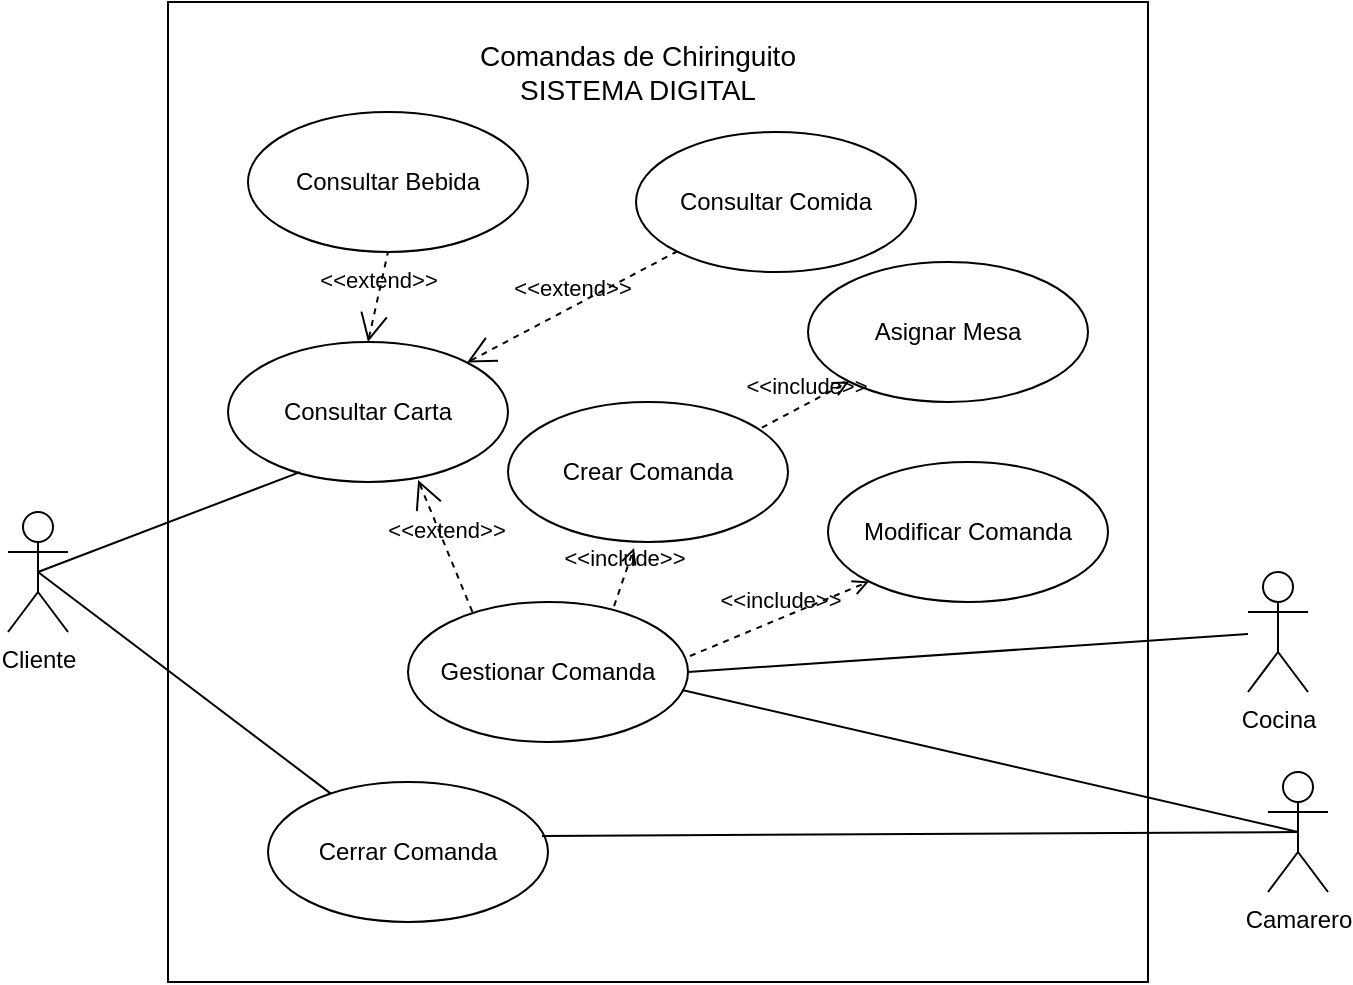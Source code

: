 <mxfile version="13.9.9" type="device"><diagram id="GO0JvI-3m9M28sP-3u7t" name="Página-1"><mxGraphModel dx="846" dy="534" grid="1" gridSize="10" guides="1" tooltips="1" connect="1" arrows="1" fold="1" page="1" pageScale="1" pageWidth="827" pageHeight="1169" math="0" shadow="0"><root><mxCell id="0"/><mxCell id="1" parent="0"/><mxCell id="p7IRvp1yZmwKoXd1VNHP-20" value="" style="group" parent="1" vertex="1" connectable="0"><mxGeometry x="200" y="155" width="470" height="350" as="geometry"/></mxCell><mxCell id="p7IRvp1yZmwKoXd1VNHP-21" value="" style="rounded=0;whiteSpace=wrap;html=1;fillColor=none;" parent="p7IRvp1yZmwKoXd1VNHP-20" vertex="1"><mxGeometry x="-20" y="-140" width="490" height="490" as="geometry"/></mxCell><mxCell id="p7IRvp1yZmwKoXd1VNHP-23" value="Gestionar Comanda" style="ellipse;whiteSpace=wrap;html=1;" parent="p7IRvp1yZmwKoXd1VNHP-20" vertex="1"><mxGeometry x="100" y="160" width="140" height="70" as="geometry"/></mxCell><mxCell id="p7IRvp1yZmwKoXd1VNHP-24" value="Modificar Comanda" style="ellipse;whiteSpace=wrap;html=1;" parent="p7IRvp1yZmwKoXd1VNHP-20" vertex="1"><mxGeometry x="310" y="90" width="140" height="70" as="geometry"/></mxCell><mxCell id="p7IRvp1yZmwKoXd1VNHP-25" value="Cerrar Comanda" style="ellipse;whiteSpace=wrap;html=1;" parent="p7IRvp1yZmwKoXd1VNHP-20" vertex="1"><mxGeometry x="30" y="250" width="140" height="70" as="geometry"/></mxCell><mxCell id="p7IRvp1yZmwKoXd1VNHP-34" value="Crear Comanda" style="ellipse;whiteSpace=wrap;html=1;" parent="p7IRvp1yZmwKoXd1VNHP-20" vertex="1"><mxGeometry x="150" y="60" width="140" height="70" as="geometry"/></mxCell><mxCell id="p7IRvp1yZmwKoXd1VNHP-39" value="&amp;lt;&amp;lt;include&amp;gt;&amp;gt;" style="edgeStyle=none;html=1;endArrow=open;verticalAlign=bottom;dashed=1;labelBackgroundColor=none;entryX=0;entryY=1;entryDx=0;entryDy=0;exitX=1.007;exitY=0.386;exitDx=0;exitDy=0;exitPerimeter=0;" parent="p7IRvp1yZmwKoXd1VNHP-20" source="p7IRvp1yZmwKoXd1VNHP-23" target="p7IRvp1yZmwKoXd1VNHP-24" edge="1"><mxGeometry width="160" relative="1" as="geometry"><mxPoint x="120" y="150" as="sourcePoint"/><mxPoint x="280" y="150" as="targetPoint"/></mxGeometry></mxCell><mxCell id="p7IRvp1yZmwKoXd1VNHP-40" value="&amp;lt;&amp;lt;include&amp;gt;&amp;gt;" style="edgeStyle=none;html=1;endArrow=open;verticalAlign=bottom;dashed=1;labelBackgroundColor=none;entryX=0.45;entryY=1.043;entryDx=0;entryDy=0;exitX=0.736;exitY=0.029;exitDx=0;exitDy=0;exitPerimeter=0;entryPerimeter=0;" parent="p7IRvp1yZmwKoXd1VNHP-20" source="p7IRvp1yZmwKoXd1VNHP-23" target="p7IRvp1yZmwKoXd1VNHP-34" edge="1"><mxGeometry width="160" relative="1" as="geometry"><mxPoint x="120" y="150" as="sourcePoint"/><mxPoint x="280" y="150" as="targetPoint"/></mxGeometry></mxCell><mxCell id="p7IRvp1yZmwKoXd1VNHP-41" value="Consultar Carta" style="ellipse;whiteSpace=wrap;html=1;" parent="p7IRvp1yZmwKoXd1VNHP-20" vertex="1"><mxGeometry x="10" y="30" width="140" height="70" as="geometry"/></mxCell><mxCell id="p7IRvp1yZmwKoXd1VNHP-43" value="&amp;lt;&amp;lt;extend&amp;gt;&amp;gt;" style="edgeStyle=none;html=1;startArrow=open;endArrow=none;startSize=12;verticalAlign=bottom;dashed=1;labelBackgroundColor=none;entryX=0.236;entryY=0.1;entryDx=0;entryDy=0;entryPerimeter=0;exitX=0.679;exitY=0.986;exitDx=0;exitDy=0;exitPerimeter=0;" parent="p7IRvp1yZmwKoXd1VNHP-20" source="p7IRvp1yZmwKoXd1VNHP-41" target="p7IRvp1yZmwKoXd1VNHP-23" edge="1"><mxGeometry width="160" relative="1" as="geometry"><mxPoint x="170" y="166.406" as="sourcePoint"/><mxPoint x="249.692" y="110" as="targetPoint"/></mxGeometry></mxCell><mxCell id="p7IRvp1yZmwKoXd1VNHP-67" value="Asignar Mesa" style="ellipse;whiteSpace=wrap;html=1;" parent="p7IRvp1yZmwKoXd1VNHP-20" vertex="1"><mxGeometry x="300" y="-10" width="140" height="70" as="geometry"/></mxCell><mxCell id="p7IRvp1yZmwKoXd1VNHP-68" value="&amp;lt;&amp;lt;include&amp;gt;&amp;gt;" style="edgeStyle=none;html=1;endArrow=open;verticalAlign=bottom;dashed=1;labelBackgroundColor=none;entryX=0;entryY=1;entryDx=0;entryDy=0;exitX=0.907;exitY=0.183;exitDx=0;exitDy=0;exitPerimeter=0;" parent="p7IRvp1yZmwKoXd1VNHP-20" source="p7IRvp1yZmwKoXd1VNHP-34" target="p7IRvp1yZmwKoXd1VNHP-67" edge="1"><mxGeometry width="160" relative="1" as="geometry"><mxPoint x="130" y="110" as="sourcePoint"/><mxPoint x="290" y="110" as="targetPoint"/></mxGeometry></mxCell><mxCell id="p7IRvp1yZmwKoXd1VNHP-26" value="Cliente" style="shape=umlActor;html=1;verticalLabelPosition=bottom;verticalAlign=top;align=center;" parent="1" vertex="1"><mxGeometry x="100" y="270" width="30" height="60" as="geometry"/></mxCell><mxCell id="p7IRvp1yZmwKoXd1VNHP-27" value="Camarero" style="shape=umlActor;html=1;verticalLabelPosition=bottom;verticalAlign=top;align=center;" parent="1" vertex="1"><mxGeometry x="730" y="400" width="30" height="60" as="geometry"/></mxCell><mxCell id="p7IRvp1yZmwKoXd1VNHP-28" value="" style="endArrow=none;html=1;strokeWidth=1;exitX=0.5;exitY=0.5;exitDx=0;exitDy=0;exitPerimeter=0;entryX=0.257;entryY=0.929;entryDx=0;entryDy=0;entryPerimeter=0;" parent="1" source="p7IRvp1yZmwKoXd1VNHP-26" target="p7IRvp1yZmwKoXd1VNHP-41" edge="1"><mxGeometry width="50" height="50" relative="1" as="geometry"><mxPoint x="370" y="400" as="sourcePoint"/><mxPoint x="340" y="266" as="targetPoint"/></mxGeometry></mxCell><mxCell id="p7IRvp1yZmwKoXd1VNHP-29" value="" style="endArrow=none;html=1;strokeWidth=1;entryX=0.5;entryY=0.5;entryDx=0;entryDy=0;entryPerimeter=0;exitX=0.979;exitY=0.629;exitDx=0;exitDy=0;exitPerimeter=0;" parent="1" source="p7IRvp1yZmwKoXd1VNHP-23" target="p7IRvp1yZmwKoXd1VNHP-27" edge="1"><mxGeometry width="50" height="50" relative="1" as="geometry"><mxPoint x="370" y="400" as="sourcePoint"/><mxPoint x="420" y="350" as="targetPoint"/></mxGeometry></mxCell><mxCell id="p7IRvp1yZmwKoXd1VNHP-44" value="" style="endArrow=none;html=1;strokeWidth=1;entryX=0.5;entryY=0.5;entryDx=0;entryDy=0;entryPerimeter=0;" parent="1" source="p7IRvp1yZmwKoXd1VNHP-25" target="p7IRvp1yZmwKoXd1VNHP-26" edge="1"><mxGeometry width="50" height="50" relative="1" as="geometry"><mxPoint x="370" y="330" as="sourcePoint"/><mxPoint x="420" y="280" as="targetPoint"/></mxGeometry></mxCell><mxCell id="p7IRvp1yZmwKoXd1VNHP-45" value="" style="endArrow=none;html=1;strokeWidth=1;entryX=0.5;entryY=0.5;entryDx=0;entryDy=0;entryPerimeter=0;exitX=0.979;exitY=0.386;exitDx=0;exitDy=0;exitPerimeter=0;" parent="1" source="p7IRvp1yZmwKoXd1VNHP-25" target="p7IRvp1yZmwKoXd1VNHP-27" edge="1"><mxGeometry width="50" height="50" relative="1" as="geometry"><mxPoint x="370" y="330" as="sourcePoint"/><mxPoint x="420" y="280" as="targetPoint"/></mxGeometry></mxCell><mxCell id="p7IRvp1yZmwKoXd1VNHP-65" value="Cocina" style="shape=umlActor;html=1;verticalLabelPosition=bottom;verticalAlign=top;align=center;" parent="1" vertex="1"><mxGeometry x="720" y="300" width="30" height="60" as="geometry"/></mxCell><mxCell id="p7IRvp1yZmwKoXd1VNHP-66" value="" style="endArrow=none;html=1;strokeWidth=1;" parent="1" edge="1" target="p7IRvp1yZmwKoXd1VNHP-65"><mxGeometry width="50" height="50" relative="1" as="geometry"><mxPoint x="440" y="350" as="sourcePoint"/><mxPoint x="725" y="250" as="targetPoint"/></mxGeometry></mxCell><mxCell id="p7IRvp1yZmwKoXd1VNHP-22" value="&lt;font style=&quot;font-size: 14px&quot;&gt;Comandas de Chiringuito&lt;br&gt;SISTEMA DIGITAL&lt;br&gt;&lt;/font&gt;" style="text;html=1;strokeColor=none;fillColor=none;align=center;verticalAlign=middle;whiteSpace=wrap;rounded=0;" parent="1" vertex="1"><mxGeometry x="325" y="30" width="180" height="40" as="geometry"/></mxCell><mxCell id="p7IRvp1yZmwKoXd1VNHP-54" value="Consultar Bebida" style="ellipse;whiteSpace=wrap;html=1;" parent="1" vertex="1"><mxGeometry x="220" y="70" width="140" height="70" as="geometry"/></mxCell><mxCell id="p7IRvp1yZmwKoXd1VNHP-53" value="Consultar Comida" style="ellipse;whiteSpace=wrap;html=1;" parent="1" vertex="1"><mxGeometry x="414" y="80" width="140" height="70" as="geometry"/></mxCell><mxCell id="p7IRvp1yZmwKoXd1VNHP-57" value="&amp;lt;&amp;lt;extend&amp;gt;&amp;gt;" style="edgeStyle=none;html=1;startArrow=open;endArrow=none;startSize=12;verticalAlign=bottom;dashed=1;labelBackgroundColor=none;exitX=0.5;exitY=0;exitDx=0;exitDy=0;entryX=0.5;entryY=1;entryDx=0;entryDy=0;" parent="1" source="p7IRvp1yZmwKoXd1VNHP-41" target="p7IRvp1yZmwKoXd1VNHP-54" edge="1"><mxGeometry width="160" relative="1" as="geometry"><mxPoint x="10" y="696.406" as="sourcePoint"/><mxPoint x="270" y="540" as="targetPoint"/></mxGeometry></mxCell><mxCell id="p7IRvp1yZmwKoXd1VNHP-55" value="&amp;lt;&amp;lt;extend&amp;gt;&amp;gt;" style="edgeStyle=none;html=1;startArrow=open;endArrow=none;startSize=12;verticalAlign=bottom;dashed=1;labelBackgroundColor=none;exitX=1;exitY=0;exitDx=0;exitDy=0;entryX=0;entryY=1;entryDx=0;entryDy=0;" parent="1" source="p7IRvp1yZmwKoXd1VNHP-41" target="p7IRvp1yZmwKoXd1VNHP-53" edge="1"><mxGeometry width="160" relative="1" as="geometry"><mxPoint x="10" y="696.406" as="sourcePoint"/><mxPoint x="320" y="610" as="targetPoint"/></mxGeometry></mxCell></root></mxGraphModel></diagram></mxfile>